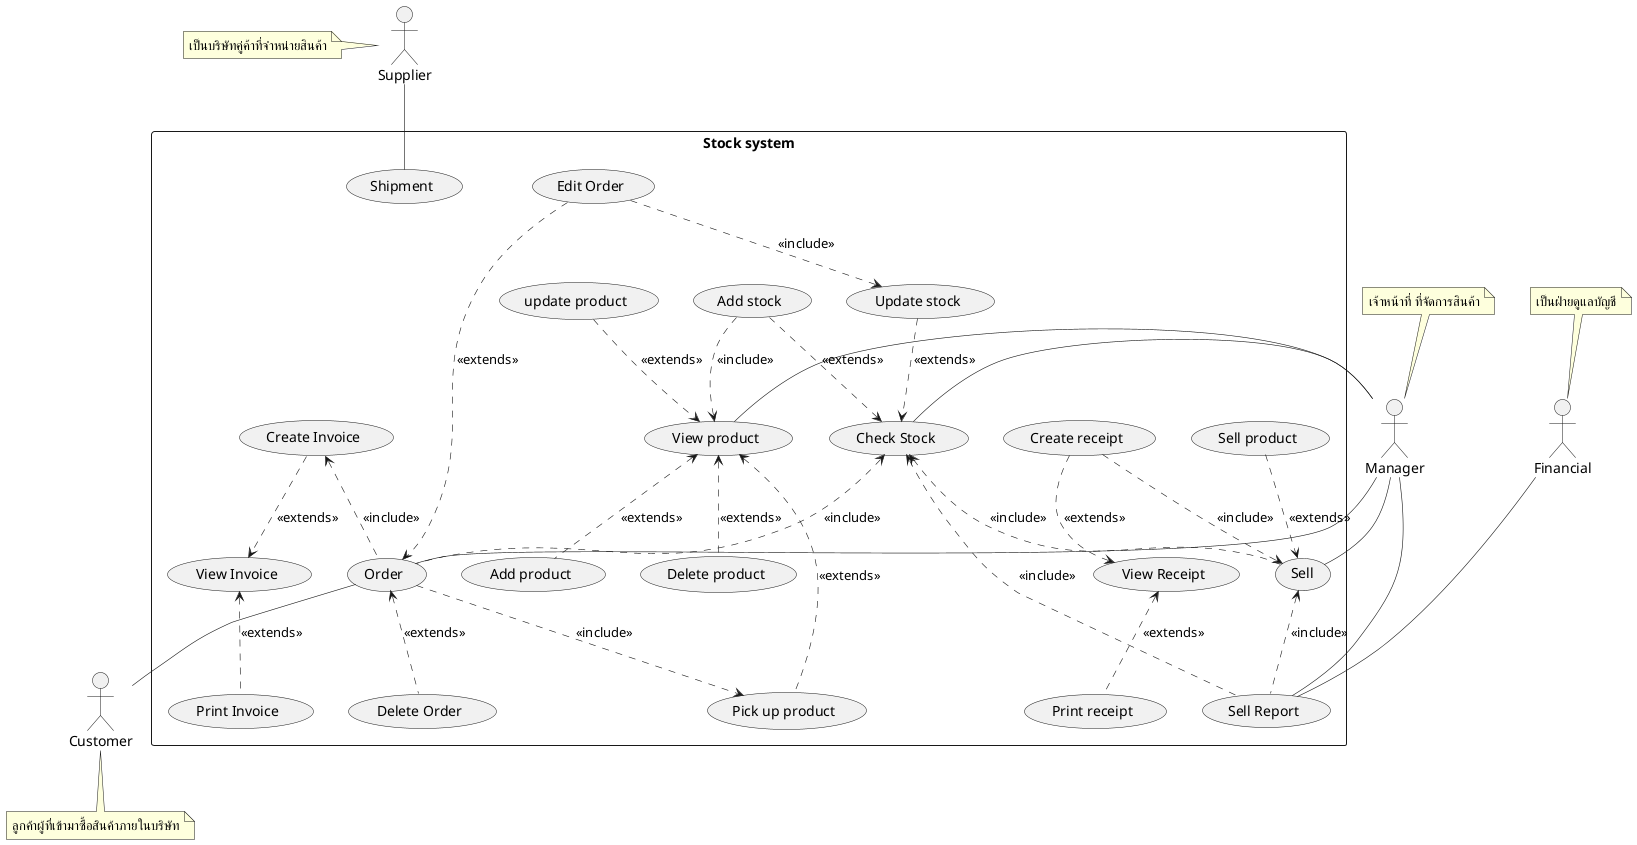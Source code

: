@startuml
'https://plantuml.com/sequence-diagram
skinparam Arrow{
    Thickness .6
}
skinparam Participant{
    FontColor #efefef
    BorderColor #c0c0c0
}
skinparam Sequence{
    ParticipantBorderThickness .5
    LifeLineBorderColor #8a8a8a
}

' =================== Customer ===================
' role - ผู้ที่เข้ามาเพื่อซื้อสินค้าภายในบริษัท
' duty - ทำให้เกิดการซื้อขายสินค้า
actor Customer as actorCustomer
note bottom of actorCustomer : ลูกค้าผู้ที่เข้ามาซื้อสินค้าภายในบริษัท
' =================== Manager ===================
' role - เจ้าหน้าที่ ที่จัดการสินค้า ให้คงคลังสินค้าอยู่เสมอ
' duty - บริหารจัดการ stock สินค้า ทั้งการจำหน่ายออก และการรับสินค้ารวมถึงการ
' ออกใบสั่งของ การเช็คสินค้าและการทำรายงานต่างๆ
actor Manager as actorManager
note top of actorManager : เจ้าหน้าที่ ที่จัดการสินค้า
' =================== Supplier ===================
' role - เป็นบริษัทคู่ค้าที่จำหน่ายสินค้าหรือวัตถุดิบให้กับบริษัท
' duty - ขายและจัดส่งสินค้าตามใบสั่งของ
actor Supplier as actorSupplier
note left of actorSupplier : เป็นบริษัทคู่ค้าที่จำหน่ายสินค้า
' =================== Financial ===================
' role - เป็นฝ่ายดูแลบัญชีและการเงินของบริษัท
' duty - รับข้อมูลการซื้อและขายสินค้า
actor Financial as actorFinancial
note top of actorFinancial : เป็นฝ่ายดูแลบัญชี

' =================== Stock System ===================
rectangle "Stock system" as stockSystem {

    ' ================ Selling ================
    ' กระบวนการขายสินค้า
    usecase (Sell) as (usecaseSell)
    '    การขายสินค้า
    usecase (Sell product) as (usecaseSellProduct)
    '    การตรวจสอบยอดสินค้า

    '    ออกใบเสร็จ
    usecase (View Receipt) as (usecaseReceipt)
    usecase (Print receipt) as (usecasePrintReceipt)
    usecase (Create receipt) as (usecaseCreateReceipt)

    ' ================ Ordering ================
    '    การสั่งซื้อสินค้า
    usecase (Order) as (usecaseOrder)
    usecase (Edit Order) as (usecaseEditOrder)
    usecase (Delete Order) as (usecaseDeleteOrder)

    '    การลงรับสินค้า

    ' ================ Reporting ================
    '   การทำรายงาน
    usecase (Sell Report) as (usecaseSellReport)


    ' ================ Product ================
    '    การสั่งซื้อสินค้า
    usecase (View product) as (usecaseProduct)
    usecase (Add product) as (usecaseAddProduct)
    usecase (update product) as (usecaseUpdateProduct)
    usecase (Delete product) as (usecaseDeleteProduct)

    usecase (Pick up product) as (usecasePickUpProduct)



    usecase (Check Stock) as (usecaseCheckStock)
    usecase (Add stock) as (usecaseAddStock)
    usecase (Update stock) as (usecaseUpdateStock)



    ' ================ Invoice ================
    usecase (View Invoice) as (usecaseInvoice)
    usecase (Create Invoice) as (usecaseCreateInvoice)
    usecase (Print Invoice) as (usecasePrintInvoice)

    ' ================ Shipment ================
    usecase (Shipment) as (usecaseShipment)

    '    ===================== Associate Flow =====================

    '    ================ actor - usecase Flow ================
    '   ความสัมพันธ์ระหว่าง actor และ usecase ในส่วนของการขาย
    actorManager -- (usecaseSell)

    ' ===  ความสัมพันธ์ระหว่าง actor และ usecase ในส่วนของการสั่งซื้อสินค้า ===
    actorManager -left- (usecaseOrder)
    (usecaseOrder) -- actorCustomer

    ' ===  ความสัมพันธ์ระหว่าง actor และ usecase ในส่วนของการสออกรายงาน ===
    actorManager --- (usecaseSellReport)
    actorFinancial --- (usecaseSellReport)

    actorManager -- (usecaseCheckStock)
    actorManager -left- (usecaseProduct)

    actorSupplier -- (usecaseShipment)

    '================ usecase - usecase Flow ================


    (usecaseProduct) <.. (usecaseAddProduct)  : <<extends>>
    (usecaseUpdateProduct) ..> (usecaseProduct) : <<extends>>
    (usecaseProduct) <.. (usecaseDeleteProduct)  : <<extends>>
    (usecasePickUpProduct) .left.> (usecaseProduct) : <<extends>>

    ' ================ Stock ================
    (usecaseAddStock) ..> (usecaseCheckStock) : <<extends>>
    (usecaseAddStock) ..> (usecaseProduct) : <<include>>

    (usecaseUpdateStock) ..> (usecaseCheckStock) : <<extends>>

    ' ================ Sell ================
    (usecaseSellProduct) ..> (usecaseSell) : <<extends>>
    (usecaseCheckStock) <.. (usecaseSell) : <<include>>

    (usecaseCreateReceipt) ..> (usecaseSell) : <<include>>




    '   การลงรับสินค้า เป็นส่วนหนึ่งของกระบวนการสั่งซื้อสินค้า
    (usecaseOrder) ..> (usecasePickUpProduct) : <<include>>

    '   การปรับปรุงยอดสินค้า เป็นส่วนหนึ่งของกระบวนการสั่งซื้อสินค้า
    (usecaseCheckStock) <.. (usecaseOrder) : <<include>>

    ' ================ Order ================
    (usecaseOrder) <.. (usecaseDeleteOrder) : <<extends>>
    (usecaseEditOrder) ..> (usecaseOrder) : <<extends>>
    (usecaseEditOrder) ..> (usecaseUpdateStock) : <<include>>
    (usecaseCreateInvoice) <.. (usecaseOrder) : <<include>>

    ' ================ Invoice ================
    (usecaseCreateInvoice) ..> (usecaseInvoice) : <<extends>>
    (usecaseInvoice)  <..   (usecasePrintInvoice): <<extends>>

    ' ================ Receipt ================
    (usecaseCreateReceipt) ..> (usecaseReceipt) : <<extends>>
    (usecaseReceipt)  <..   (usecasePrintReceipt): <<extends>>

    ' ================ Reporting ================
    '   การทำรายงาน

    (usecaseSell) <..  (usecaseSellReport)   : <<include>>
    (usecaseCheckStock) <..  (usecaseSellReport)   : <<include>>

    ' ================ Shipment ================

}

@enduml